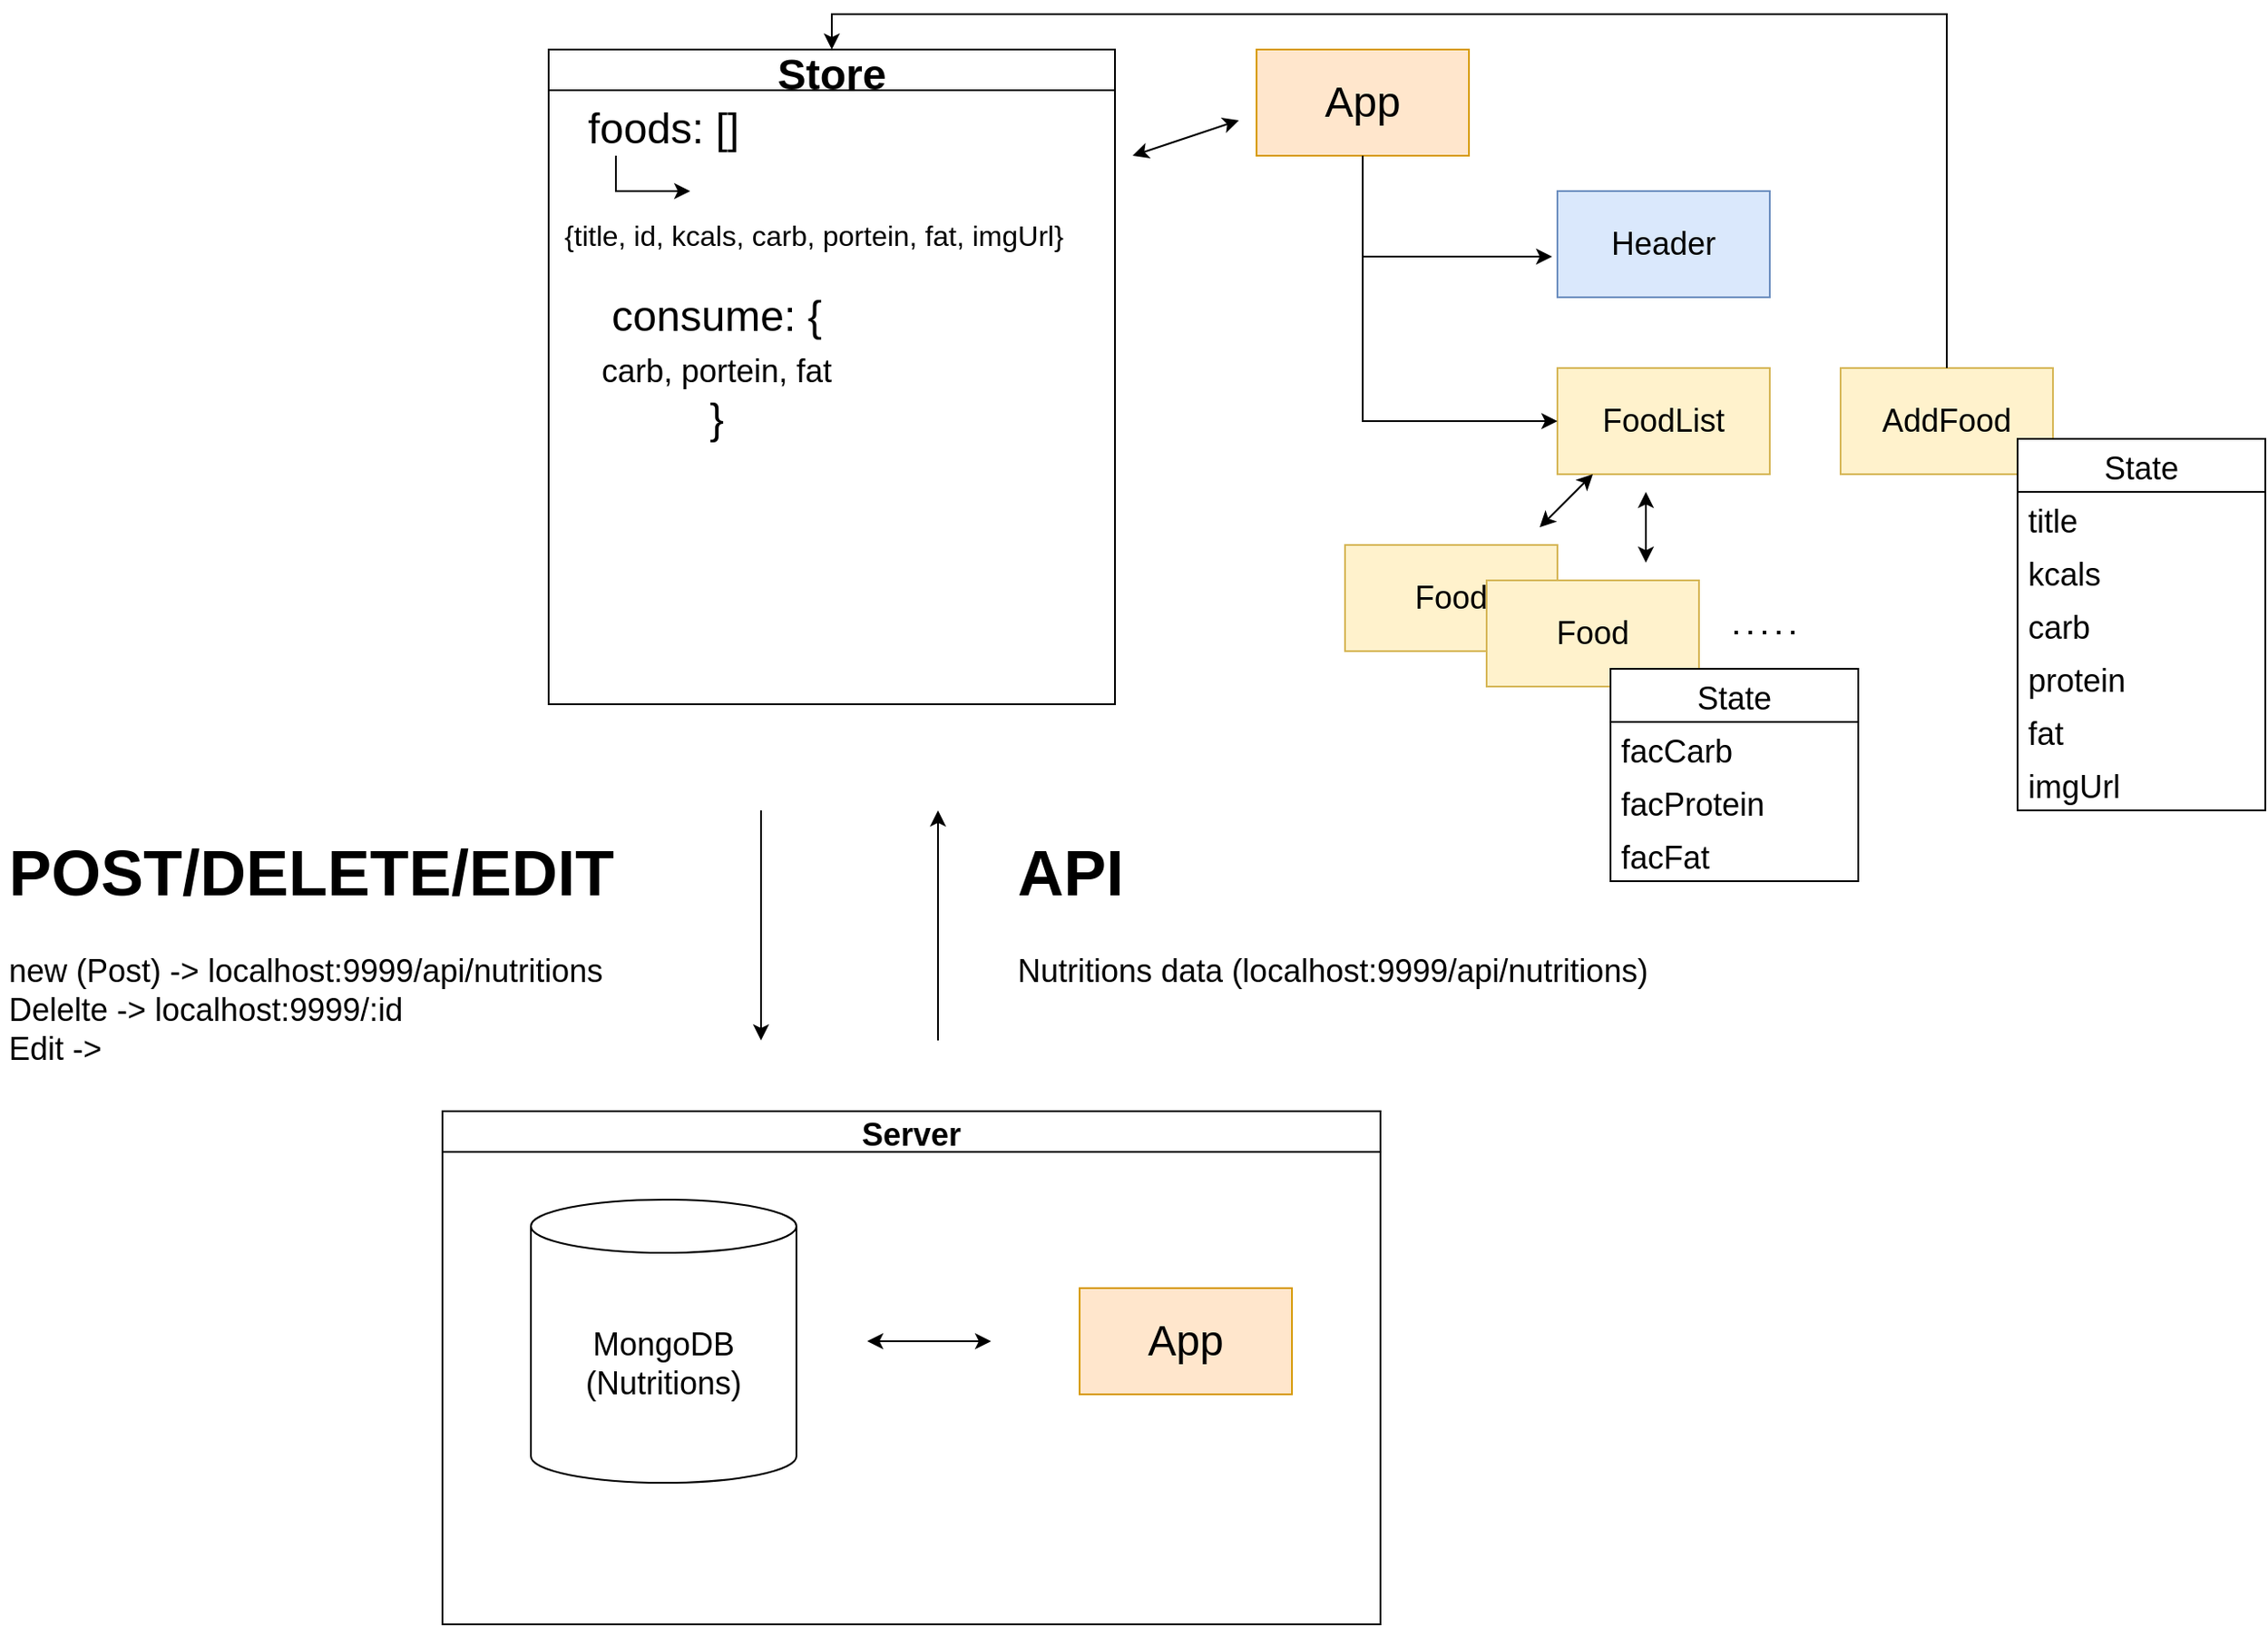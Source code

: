 <mxfile version="15.8.7" type="device"><diagram id="kgpKYQtTHZ0yAKxKKP6v" name="Page-1"><mxGraphModel dx="2339" dy="865" grid="1" gridSize="10" guides="1" tooltips="1" connect="1" arrows="1" fold="1" page="1" pageScale="1" pageWidth="850" pageHeight="1100" math="0" shadow="0"><root><mxCell id="0"/><mxCell id="1" parent="0"/><mxCell id="Rgc0jyytw76D7wVCoG3j-1" value="&lt;font style=&quot;font-size: 24px&quot;&gt;App&lt;/font&gt;" style="rounded=0;whiteSpace=wrap;html=1;fillColor=#ffe6cc;strokeColor=#d79b00;" vertex="1" parent="1"><mxGeometry x="520" y="80" width="120" height="60" as="geometry"/></mxCell><mxCell id="Rgc0jyytw76D7wVCoG3j-7" value="Store" style="swimlane;fontSize=24;" vertex="1" parent="1"><mxGeometry x="120" y="80" width="320" height="370" as="geometry"/></mxCell><mxCell id="Rgc0jyytw76D7wVCoG3j-8" value="foods: []" style="text;html=1;strokeColor=none;fillColor=none;align=center;verticalAlign=middle;whiteSpace=wrap;rounded=0;fontSize=24;" vertex="1" parent="Rgc0jyytw76D7wVCoG3j-7"><mxGeometry x="10" y="30" width="110" height="30" as="geometry"/></mxCell><mxCell id="Rgc0jyytw76D7wVCoG3j-9" value="" style="endArrow=classic;html=1;rounded=0;fontSize=24;" edge="1" parent="Rgc0jyytw76D7wVCoG3j-7"><mxGeometry width="50" height="50" relative="1" as="geometry"><mxPoint x="38" y="60" as="sourcePoint"/><mxPoint x="80" y="80" as="targetPoint"/><Array as="points"><mxPoint x="38" y="80"/></Array></mxGeometry></mxCell><mxCell id="Rgc0jyytw76D7wVCoG3j-10" value="&lt;font size=&quot;3&quot;&gt;{title, id, kcals, carb, portein, fat, imgUrl}&lt;/font&gt;" style="text;html=1;strokeColor=none;fillColor=none;align=center;verticalAlign=middle;whiteSpace=wrap;rounded=0;fontSize=24;" vertex="1" parent="Rgc0jyytw76D7wVCoG3j-7"><mxGeometry x="-20" y="60" width="340" height="85" as="geometry"/></mxCell><mxCell id="Rgc0jyytw76D7wVCoG3j-46" value="consume: {&lt;br&gt;&lt;font style=&quot;font-size: 18px&quot;&gt;carb, portein, fat&lt;br&gt;&lt;/font&gt;}" style="text;html=1;strokeColor=none;fillColor=none;align=center;verticalAlign=middle;whiteSpace=wrap;rounded=0;fontSize=24;" vertex="1" parent="Rgc0jyytw76D7wVCoG3j-7"><mxGeometry x="-30" y="140" width="250" height="80" as="geometry"/></mxCell><mxCell id="Rgc0jyytw76D7wVCoG3j-11" value="" style="endArrow=classic;startArrow=classic;html=1;rounded=0;fontSize=12;" edge="1" parent="1"><mxGeometry width="50" height="50" relative="1" as="geometry"><mxPoint x="450" y="140" as="sourcePoint"/><mxPoint x="510" y="120" as="targetPoint"/></mxGeometry></mxCell><mxCell id="Rgc0jyytw76D7wVCoG3j-12" value="&lt;font style=&quot;font-size: 18px&quot;&gt;Header&lt;/font&gt;" style="rounded=0;whiteSpace=wrap;html=1;fontSize=12;fillColor=#dae8fc;strokeColor=#6c8ebf;" vertex="1" parent="1"><mxGeometry x="690" y="160" width="120" height="60" as="geometry"/></mxCell><mxCell id="Rgc0jyytw76D7wVCoG3j-13" value="" style="endArrow=classic;html=1;rounded=0;fontSize=18;entryX=-0.025;entryY=0.617;entryDx=0;entryDy=0;entryPerimeter=0;exitX=0.5;exitY=1;exitDx=0;exitDy=0;" edge="1" parent="1" source="Rgc0jyytw76D7wVCoG3j-1" target="Rgc0jyytw76D7wVCoG3j-12"><mxGeometry width="50" height="50" relative="1" as="geometry"><mxPoint x="590" y="240" as="sourcePoint"/><mxPoint x="640" y="190" as="targetPoint"/><Array as="points"><mxPoint x="580" y="197"/></Array></mxGeometry></mxCell><mxCell id="Rgc0jyytw76D7wVCoG3j-14" value="FoodList" style="rounded=0;whiteSpace=wrap;html=1;fontSize=18;fillColor=#fff2cc;strokeColor=#d6b656;" vertex="1" parent="1"><mxGeometry x="690" y="260" width="120" height="60" as="geometry"/></mxCell><mxCell id="Rgc0jyytw76D7wVCoG3j-15" value="" style="endArrow=classic;html=1;rounded=0;fontSize=18;entryX=0;entryY=0.5;entryDx=0;entryDy=0;" edge="1" parent="1" target="Rgc0jyytw76D7wVCoG3j-14"><mxGeometry width="50" height="50" relative="1" as="geometry"><mxPoint x="580" y="190" as="sourcePoint"/><mxPoint x="460" y="350" as="targetPoint"/><Array as="points"><mxPoint x="580" y="290"/></Array></mxGeometry></mxCell><mxCell id="Rgc0jyytw76D7wVCoG3j-16" value="Food" style="rounded=0;whiteSpace=wrap;html=1;fontSize=18;fillColor=#fff2cc;strokeColor=#d6b656;" vertex="1" parent="1"><mxGeometry x="570" y="360" width="120" height="60" as="geometry"/></mxCell><mxCell id="Rgc0jyytw76D7wVCoG3j-17" value="Food" style="rounded=0;whiteSpace=wrap;html=1;fontSize=18;fillColor=#fff2cc;strokeColor=#d6b656;" vertex="1" parent="1"><mxGeometry x="650" y="380" width="120" height="60" as="geometry"/></mxCell><mxCell id="Rgc0jyytw76D7wVCoG3j-18" value="" style="endArrow=none;dashed=1;html=1;dashPattern=1 3;strokeWidth=2;rounded=0;fontSize=18;" edge="1" parent="1"><mxGeometry width="50" height="50" relative="1" as="geometry"><mxPoint x="790" y="409.5" as="sourcePoint"/><mxPoint x="830" y="409.5" as="targetPoint"/></mxGeometry></mxCell><mxCell id="Rgc0jyytw76D7wVCoG3j-19" value="" style="endArrow=classic;startArrow=classic;html=1;rounded=0;fontSize=18;" edge="1" parent="1"><mxGeometry width="50" height="50" relative="1" as="geometry"><mxPoint x="680" y="350" as="sourcePoint"/><mxPoint x="710" y="320" as="targetPoint"/></mxGeometry></mxCell><mxCell id="Rgc0jyytw76D7wVCoG3j-20" value="" style="endArrow=classic;startArrow=classic;html=1;rounded=0;fontSize=18;" edge="1" parent="1"><mxGeometry width="50" height="50" relative="1" as="geometry"><mxPoint x="740" y="370" as="sourcePoint"/><mxPoint x="740" y="330" as="targetPoint"/></mxGeometry></mxCell><mxCell id="Rgc0jyytw76D7wVCoG3j-24" value="Server" style="swimlane;fontSize=18;" vertex="1" parent="1"><mxGeometry x="60" y="680" width="530" height="290" as="geometry"/></mxCell><mxCell id="Rgc0jyytw76D7wVCoG3j-25" value="MongoDB&lt;br&gt;(Nutritions)" style="shape=cylinder3;whiteSpace=wrap;html=1;boundedLbl=1;backgroundOutline=1;size=15;fontSize=18;" vertex="1" parent="Rgc0jyytw76D7wVCoG3j-24"><mxGeometry x="50" y="50" width="150" height="160" as="geometry"/></mxCell><mxCell id="Rgc0jyytw76D7wVCoG3j-26" value="&lt;font style=&quot;font-size: 24px&quot;&gt;App&lt;/font&gt;" style="rounded=0;whiteSpace=wrap;html=1;fillColor=#ffe6cc;strokeColor=#d79b00;" vertex="1" parent="Rgc0jyytw76D7wVCoG3j-24"><mxGeometry x="360" y="100" width="120" height="60" as="geometry"/></mxCell><mxCell id="Rgc0jyytw76D7wVCoG3j-27" value="" style="endArrow=classic;startArrow=classic;html=1;rounded=0;fontSize=18;" edge="1" parent="Rgc0jyytw76D7wVCoG3j-24"><mxGeometry width="50" height="50" relative="1" as="geometry"><mxPoint x="240" y="130" as="sourcePoint"/><mxPoint x="310" y="130" as="targetPoint"/></mxGeometry></mxCell><mxCell id="Rgc0jyytw76D7wVCoG3j-28" value="" style="endArrow=classic;html=1;rounded=0;fontSize=18;" edge="1" parent="1"><mxGeometry width="50" height="50" relative="1" as="geometry"><mxPoint x="340" y="640" as="sourcePoint"/><mxPoint x="340" y="510" as="targetPoint"/></mxGeometry></mxCell><mxCell id="Rgc0jyytw76D7wVCoG3j-29" value="&lt;h1&gt;API&lt;/h1&gt;&lt;div&gt;Nutritions data (localhost:9999/api/nutritions)&lt;/div&gt;" style="text;html=1;strokeColor=none;fillColor=none;spacing=5;spacingTop=-20;whiteSpace=wrap;overflow=hidden;rounded=0;fontSize=18;" vertex="1" parent="1"><mxGeometry x="380" y="510" width="450" height="120" as="geometry"/></mxCell><mxCell id="Rgc0jyytw76D7wVCoG3j-31" value="" style="endArrow=classic;html=1;rounded=0;fontSize=18;" edge="1" parent="1"><mxGeometry width="50" height="50" relative="1" as="geometry"><mxPoint x="240" y="510" as="sourcePoint"/><mxPoint x="240" y="640" as="targetPoint"/></mxGeometry></mxCell><mxCell id="Rgc0jyytw76D7wVCoG3j-32" value="&lt;h1&gt;&lt;span&gt;POST/DELETE/EDIT&lt;/span&gt;&lt;/h1&gt;&lt;div&gt;&lt;span&gt;new (Post) -&amp;gt; localhost:9999/api/nutritions&lt;/span&gt;&lt;/div&gt;&lt;div&gt;Delelte -&amp;gt; localhost:9999/:id&lt;/div&gt;&lt;div&gt;Edit -&amp;gt;&amp;nbsp;&lt;/div&gt;" style="text;html=1;strokeColor=none;fillColor=none;spacing=5;spacingTop=-20;whiteSpace=wrap;overflow=hidden;rounded=0;fontSize=18;" vertex="1" parent="1"><mxGeometry x="-190" y="510" width="390" height="150" as="geometry"/></mxCell><mxCell id="Rgc0jyytw76D7wVCoG3j-33" value="AddFood" style="rounded=0;whiteSpace=wrap;html=1;fontSize=18;fillColor=#fff2cc;strokeColor=#d6b656;" vertex="1" parent="1"><mxGeometry x="850" y="260" width="120" height="60" as="geometry"/></mxCell><mxCell id="Rgc0jyytw76D7wVCoG3j-37" value="" style="endArrow=classic;html=1;rounded=0;fontSize=18;entryX=0.5;entryY=0;entryDx=0;entryDy=0;" edge="1" parent="1" source="Rgc0jyytw76D7wVCoG3j-33" target="Rgc0jyytw76D7wVCoG3j-7"><mxGeometry width="50" height="50" relative="1" as="geometry"><mxPoint x="875" y="150" as="sourcePoint"/><mxPoint x="945" y="220" as="targetPoint"/><Array as="points"><mxPoint x="910" y="60"/><mxPoint x="280" y="60"/></Array></mxGeometry></mxCell><mxCell id="Rgc0jyytw76D7wVCoG3j-48" value="State" style="swimlane;fontStyle=0;childLayout=stackLayout;horizontal=1;startSize=30;horizontalStack=0;resizeParent=1;resizeParentMax=0;resizeLast=0;collapsible=1;marginBottom=0;fontSize=18;" vertex="1" parent="1"><mxGeometry x="950" y="300" width="140" height="210" as="geometry"/></mxCell><mxCell id="Rgc0jyytw76D7wVCoG3j-49" value="title        " style="text;strokeColor=none;fillColor=none;align=left;verticalAlign=middle;spacingLeft=4;spacingRight=4;overflow=hidden;points=[[0,0.5],[1,0.5]];portConstraint=eastwest;rotatable=0;fontSize=18;" vertex="1" parent="Rgc0jyytw76D7wVCoG3j-48"><mxGeometry y="30" width="140" height="30" as="geometry"/></mxCell><mxCell id="Rgc0jyytw76D7wVCoG3j-50" value="kcals" style="text;strokeColor=none;fillColor=none;align=left;verticalAlign=middle;spacingLeft=4;spacingRight=4;overflow=hidden;points=[[0,0.5],[1,0.5]];portConstraint=eastwest;rotatable=0;fontSize=18;" vertex="1" parent="Rgc0jyytw76D7wVCoG3j-48"><mxGeometry y="60" width="140" height="30" as="geometry"/></mxCell><mxCell id="Rgc0jyytw76D7wVCoG3j-51" value="carb" style="text;strokeColor=none;fillColor=none;align=left;verticalAlign=middle;spacingLeft=4;spacingRight=4;overflow=hidden;points=[[0,0.5],[1,0.5]];portConstraint=eastwest;rotatable=0;fontSize=18;" vertex="1" parent="Rgc0jyytw76D7wVCoG3j-48"><mxGeometry y="90" width="140" height="30" as="geometry"/></mxCell><mxCell id="Rgc0jyytw76D7wVCoG3j-52" value="protein" style="text;strokeColor=none;fillColor=none;align=left;verticalAlign=middle;spacingLeft=4;spacingRight=4;overflow=hidden;points=[[0,0.5],[1,0.5]];portConstraint=eastwest;rotatable=0;fontSize=18;" vertex="1" parent="Rgc0jyytw76D7wVCoG3j-48"><mxGeometry y="120" width="140" height="30" as="geometry"/></mxCell><mxCell id="Rgc0jyytw76D7wVCoG3j-53" value="fat" style="text;strokeColor=none;fillColor=none;align=left;verticalAlign=middle;spacingLeft=4;spacingRight=4;overflow=hidden;points=[[0,0.5],[1,0.5]];portConstraint=eastwest;rotatable=0;fontSize=18;" vertex="1" parent="Rgc0jyytw76D7wVCoG3j-48"><mxGeometry y="150" width="140" height="30" as="geometry"/></mxCell><mxCell id="Rgc0jyytw76D7wVCoG3j-54" value="imgUrl" style="text;strokeColor=none;fillColor=none;align=left;verticalAlign=middle;spacingLeft=4;spacingRight=4;overflow=hidden;points=[[0,0.5],[1,0.5]];portConstraint=eastwest;rotatable=0;fontSize=18;" vertex="1" parent="Rgc0jyytw76D7wVCoG3j-48"><mxGeometry y="180" width="140" height="30" as="geometry"/></mxCell><mxCell id="Rgc0jyytw76D7wVCoG3j-58" value="State" style="swimlane;fontStyle=0;childLayout=stackLayout;horizontal=1;startSize=30;horizontalStack=0;resizeParent=1;resizeParentMax=0;resizeLast=0;collapsible=1;marginBottom=0;fontSize=18;" vertex="1" parent="1"><mxGeometry x="720" y="430" width="140" height="120" as="geometry"/></mxCell><mxCell id="Rgc0jyytw76D7wVCoG3j-59" value="facCarb" style="text;strokeColor=none;fillColor=none;align=left;verticalAlign=middle;spacingLeft=4;spacingRight=4;overflow=hidden;points=[[0,0.5],[1,0.5]];portConstraint=eastwest;rotatable=0;fontSize=18;" vertex="1" parent="Rgc0jyytw76D7wVCoG3j-58"><mxGeometry y="30" width="140" height="30" as="geometry"/></mxCell><mxCell id="Rgc0jyytw76D7wVCoG3j-60" value="facProtein" style="text;strokeColor=none;fillColor=none;align=left;verticalAlign=middle;spacingLeft=4;spacingRight=4;overflow=hidden;points=[[0,0.5],[1,0.5]];portConstraint=eastwest;rotatable=0;fontSize=18;" vertex="1" parent="Rgc0jyytw76D7wVCoG3j-58"><mxGeometry y="60" width="140" height="30" as="geometry"/></mxCell><mxCell id="Rgc0jyytw76D7wVCoG3j-61" value="facFat" style="text;strokeColor=none;fillColor=none;align=left;verticalAlign=middle;spacingLeft=4;spacingRight=4;overflow=hidden;points=[[0,0.5],[1,0.5]];portConstraint=eastwest;rotatable=0;fontSize=18;" vertex="1" parent="Rgc0jyytw76D7wVCoG3j-58"><mxGeometry y="90" width="140" height="30" as="geometry"/></mxCell></root></mxGraphModel></diagram></mxfile>